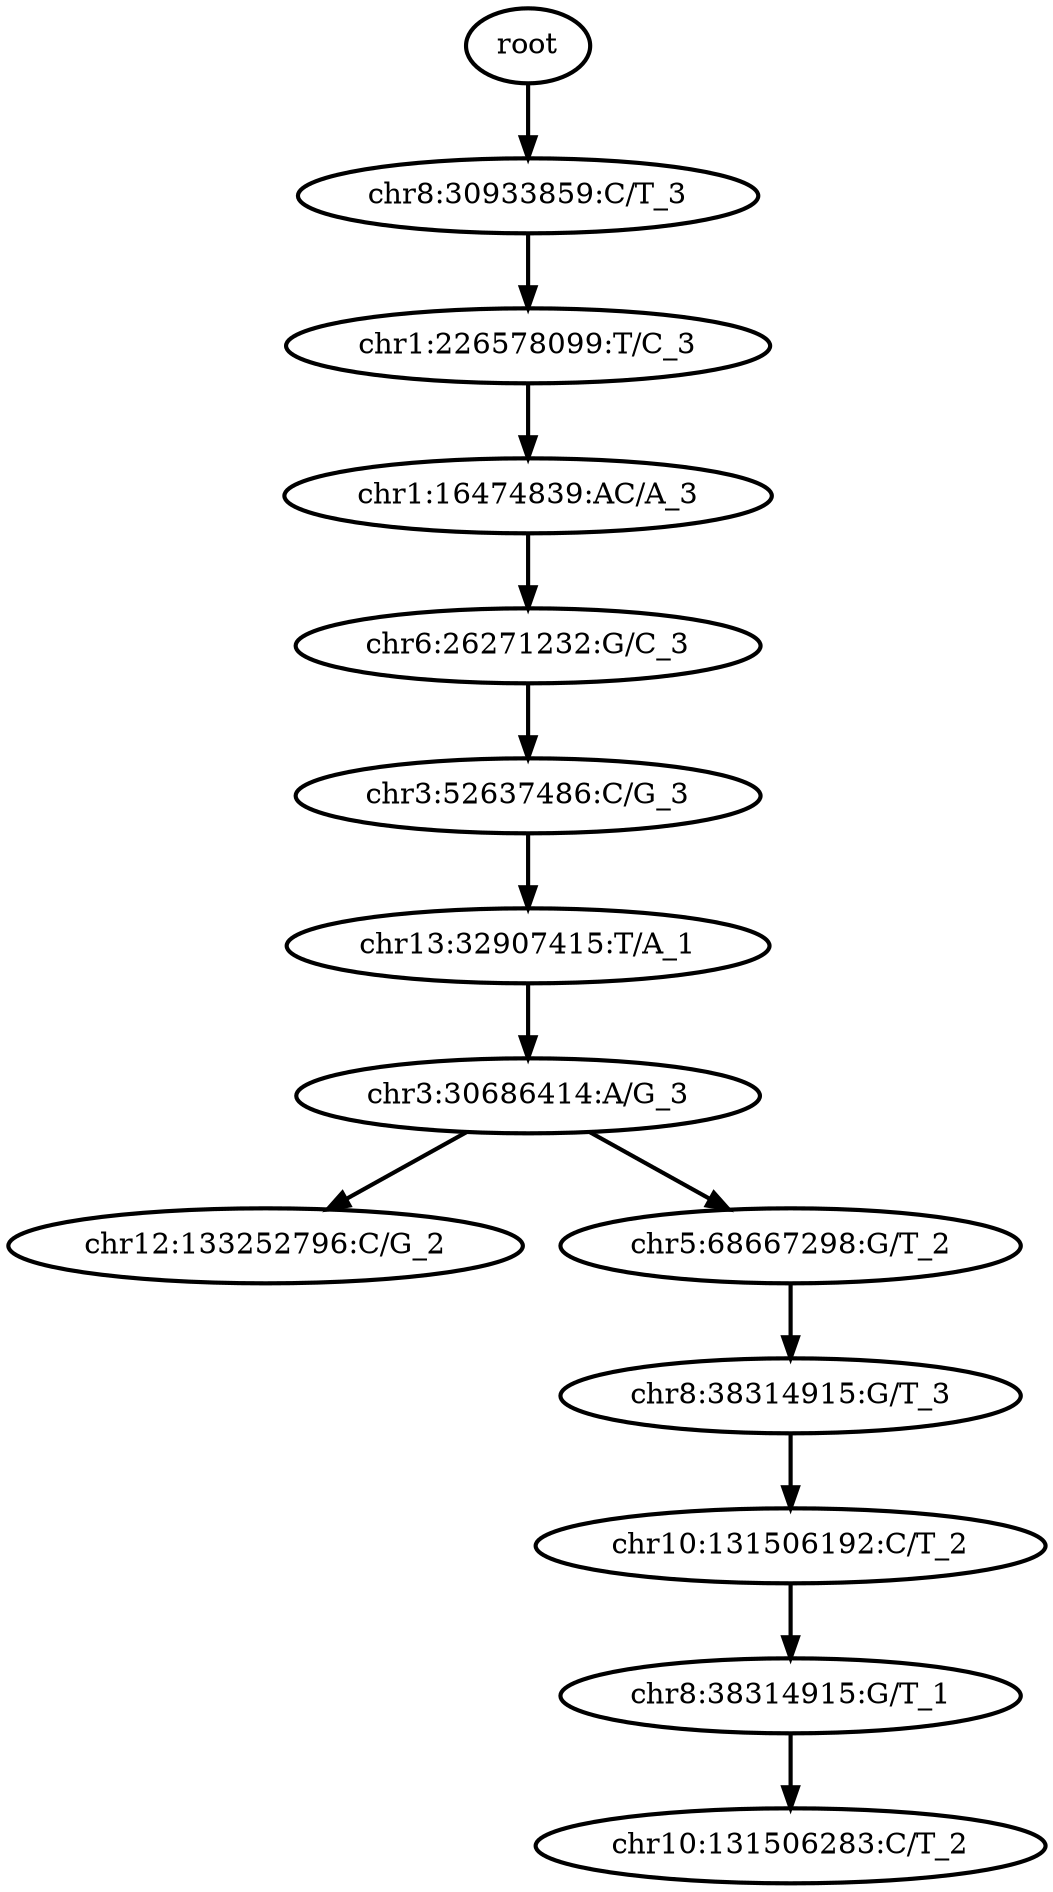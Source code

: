 digraph N {
	overlap="false"
	rankdir="TB"
	0 [label="root", style="bold"];
	1 [label="chr8:30933859:C/T_3", style="bold"];
	2 [label="chr1:226578099:T/C_3", style="bold"];
	3 [label="chr1:16474839:AC/A_3", style="bold"];
	4 [label="chr6:26271232:G/C_3", style="bold"];
	5 [label="chr3:52637486:C/G_3", style="bold"];
	6 [label="chr13:32907415:T/A_1", style="bold"];
	7 [label="chr3:30686414:A/G_3", style="bold"];
	8 [label="chr12:133252796:C/G_2", style="bold"];
	9 [label="chr5:68667298:G/T_2", style="bold"];
	10 [label="chr8:38314915:G/T_3", style="bold"];
	11 [label="chr10:131506192:C/T_2", style="bold"];
	12 [label="chr8:38314915:G/T_1", style="bold"];
	13 [label="chr10:131506283:C/T_2", style="bold"];
	0 -> 1 [style="bold"];
	1 -> 2 [style="bold"];
	2 -> 3 [style="bold"];
	3 -> 4 [style="bold"];
	4 -> 5 [style="bold"];
	5 -> 6 [style="bold"];
	6 -> 7 [style="bold"];
	7 -> 8 [style="bold"];
	7 -> 9 [style="bold"];
	9 -> 10 [style="bold"];
	10 -> 11 [style="bold"];
	11 -> 12 [style="bold"];
	12 -> 13 [style="bold"];
}